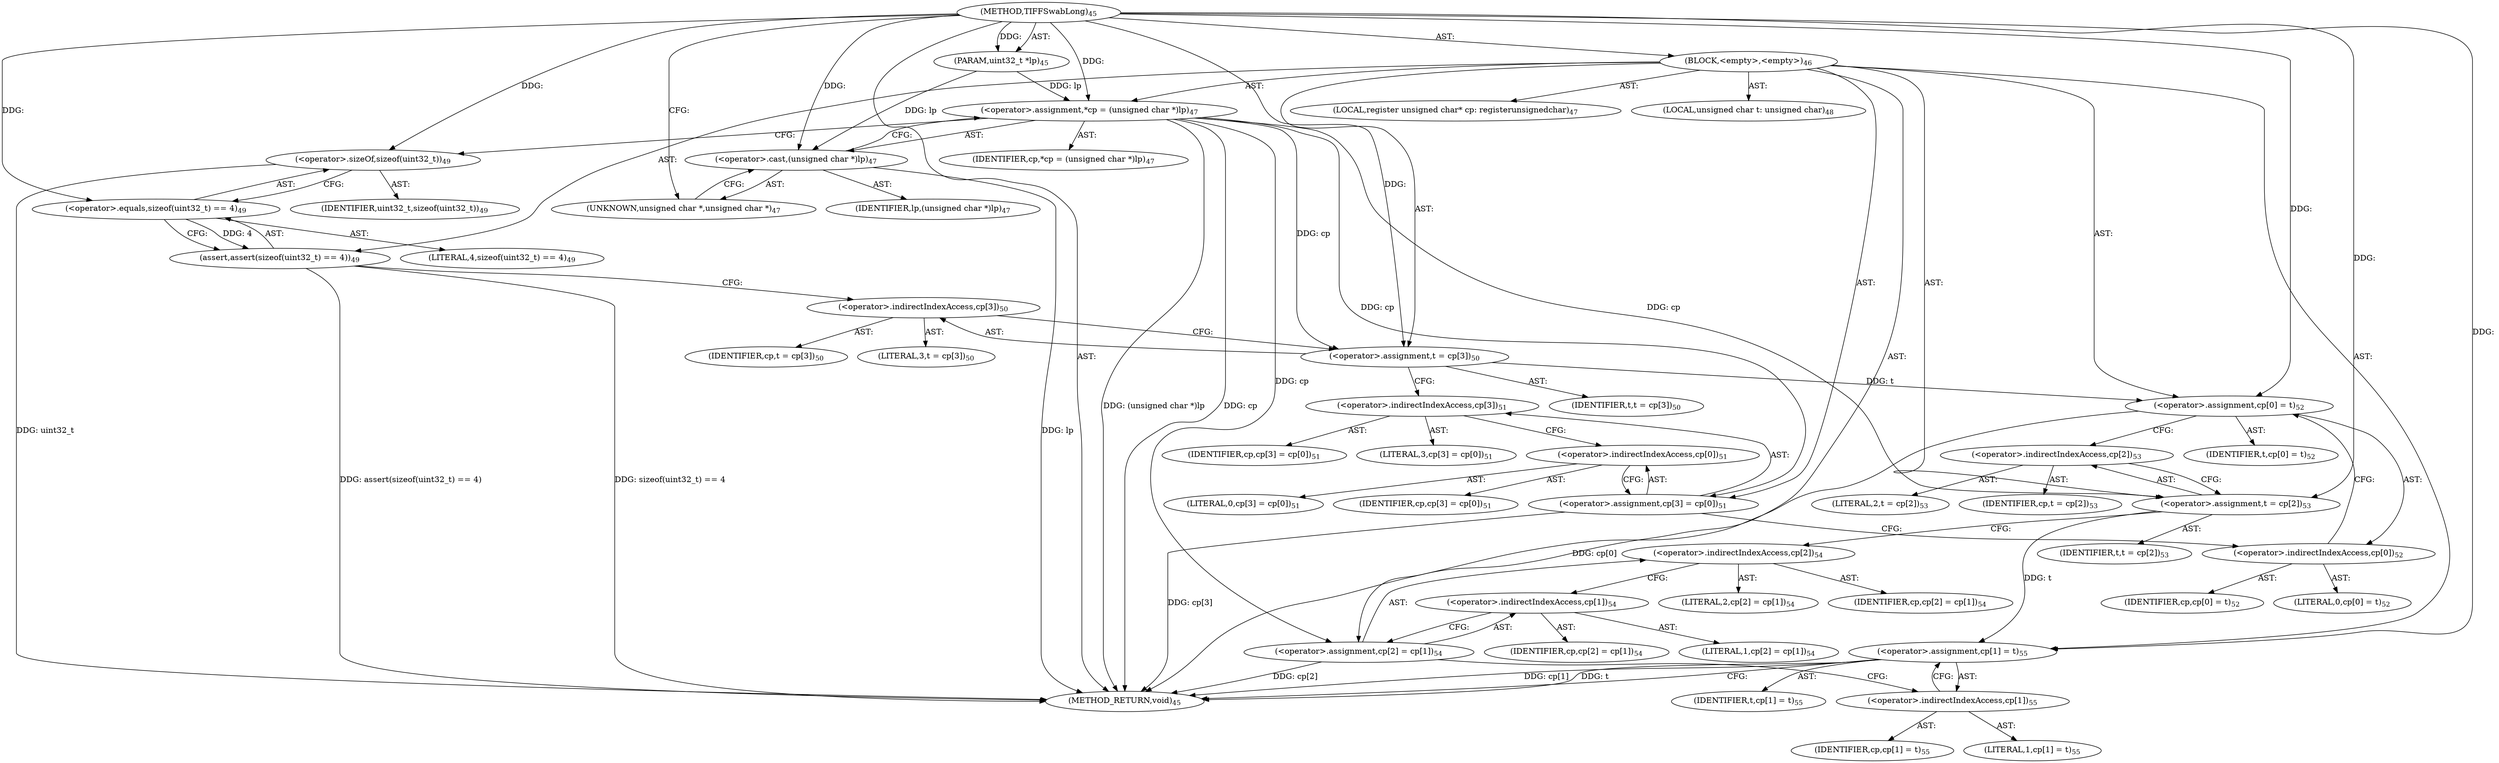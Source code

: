 digraph "TIFFSwabLong" {  
"34312" [label = <(METHOD,TIFFSwabLong)<SUB>45</SUB>> ]
"34313" [label = <(PARAM,uint32_t *lp)<SUB>45</SUB>> ]
"34314" [label = <(BLOCK,&lt;empty&gt;,&lt;empty&gt;)<SUB>46</SUB>> ]
"34315" [label = <(LOCAL,register unsigned char* cp: registerunsignedchar)<SUB>47</SUB>> ]
"34316" [label = <(&lt;operator&gt;.assignment,*cp = (unsigned char *)lp)<SUB>47</SUB>> ]
"34317" [label = <(IDENTIFIER,cp,*cp = (unsigned char *)lp)<SUB>47</SUB>> ]
"34318" [label = <(&lt;operator&gt;.cast,(unsigned char *)lp)<SUB>47</SUB>> ]
"34319" [label = <(UNKNOWN,unsigned char *,unsigned char *)<SUB>47</SUB>> ]
"34320" [label = <(IDENTIFIER,lp,(unsigned char *)lp)<SUB>47</SUB>> ]
"34321" [label = <(LOCAL,unsigned char t: unsigned char)<SUB>48</SUB>> ]
"34322" [label = <(assert,assert(sizeof(uint32_t) == 4))<SUB>49</SUB>> ]
"34323" [label = <(&lt;operator&gt;.equals,sizeof(uint32_t) == 4)<SUB>49</SUB>> ]
"34324" [label = <(&lt;operator&gt;.sizeOf,sizeof(uint32_t))<SUB>49</SUB>> ]
"34325" [label = <(IDENTIFIER,uint32_t,sizeof(uint32_t))<SUB>49</SUB>> ]
"34326" [label = <(LITERAL,4,sizeof(uint32_t) == 4)<SUB>49</SUB>> ]
"34327" [label = <(&lt;operator&gt;.assignment,t = cp[3])<SUB>50</SUB>> ]
"34328" [label = <(IDENTIFIER,t,t = cp[3])<SUB>50</SUB>> ]
"34329" [label = <(&lt;operator&gt;.indirectIndexAccess,cp[3])<SUB>50</SUB>> ]
"34330" [label = <(IDENTIFIER,cp,t = cp[3])<SUB>50</SUB>> ]
"34331" [label = <(LITERAL,3,t = cp[3])<SUB>50</SUB>> ]
"34332" [label = <(&lt;operator&gt;.assignment,cp[3] = cp[0])<SUB>51</SUB>> ]
"34333" [label = <(&lt;operator&gt;.indirectIndexAccess,cp[3])<SUB>51</SUB>> ]
"34334" [label = <(IDENTIFIER,cp,cp[3] = cp[0])<SUB>51</SUB>> ]
"34335" [label = <(LITERAL,3,cp[3] = cp[0])<SUB>51</SUB>> ]
"34336" [label = <(&lt;operator&gt;.indirectIndexAccess,cp[0])<SUB>51</SUB>> ]
"34337" [label = <(IDENTIFIER,cp,cp[3] = cp[0])<SUB>51</SUB>> ]
"34338" [label = <(LITERAL,0,cp[3] = cp[0])<SUB>51</SUB>> ]
"34339" [label = <(&lt;operator&gt;.assignment,cp[0] = t)<SUB>52</SUB>> ]
"34340" [label = <(&lt;operator&gt;.indirectIndexAccess,cp[0])<SUB>52</SUB>> ]
"34341" [label = <(IDENTIFIER,cp,cp[0] = t)<SUB>52</SUB>> ]
"34342" [label = <(LITERAL,0,cp[0] = t)<SUB>52</SUB>> ]
"34343" [label = <(IDENTIFIER,t,cp[0] = t)<SUB>52</SUB>> ]
"34344" [label = <(&lt;operator&gt;.assignment,t = cp[2])<SUB>53</SUB>> ]
"34345" [label = <(IDENTIFIER,t,t = cp[2])<SUB>53</SUB>> ]
"34346" [label = <(&lt;operator&gt;.indirectIndexAccess,cp[2])<SUB>53</SUB>> ]
"34347" [label = <(IDENTIFIER,cp,t = cp[2])<SUB>53</SUB>> ]
"34348" [label = <(LITERAL,2,t = cp[2])<SUB>53</SUB>> ]
"34349" [label = <(&lt;operator&gt;.assignment,cp[2] = cp[1])<SUB>54</SUB>> ]
"34350" [label = <(&lt;operator&gt;.indirectIndexAccess,cp[2])<SUB>54</SUB>> ]
"34351" [label = <(IDENTIFIER,cp,cp[2] = cp[1])<SUB>54</SUB>> ]
"34352" [label = <(LITERAL,2,cp[2] = cp[1])<SUB>54</SUB>> ]
"34353" [label = <(&lt;operator&gt;.indirectIndexAccess,cp[1])<SUB>54</SUB>> ]
"34354" [label = <(IDENTIFIER,cp,cp[2] = cp[1])<SUB>54</SUB>> ]
"34355" [label = <(LITERAL,1,cp[2] = cp[1])<SUB>54</SUB>> ]
"34356" [label = <(&lt;operator&gt;.assignment,cp[1] = t)<SUB>55</SUB>> ]
"34357" [label = <(&lt;operator&gt;.indirectIndexAccess,cp[1])<SUB>55</SUB>> ]
"34358" [label = <(IDENTIFIER,cp,cp[1] = t)<SUB>55</SUB>> ]
"34359" [label = <(LITERAL,1,cp[1] = t)<SUB>55</SUB>> ]
"34360" [label = <(IDENTIFIER,t,cp[1] = t)<SUB>55</SUB>> ]
"34361" [label = <(METHOD_RETURN,void)<SUB>45</SUB>> ]
  "34312" -> "34313"  [ label = "AST: "] 
  "34312" -> "34314"  [ label = "AST: "] 
  "34312" -> "34361"  [ label = "AST: "] 
  "34314" -> "34315"  [ label = "AST: "] 
  "34314" -> "34316"  [ label = "AST: "] 
  "34314" -> "34321"  [ label = "AST: "] 
  "34314" -> "34322"  [ label = "AST: "] 
  "34314" -> "34327"  [ label = "AST: "] 
  "34314" -> "34332"  [ label = "AST: "] 
  "34314" -> "34339"  [ label = "AST: "] 
  "34314" -> "34344"  [ label = "AST: "] 
  "34314" -> "34349"  [ label = "AST: "] 
  "34314" -> "34356"  [ label = "AST: "] 
  "34316" -> "34317"  [ label = "AST: "] 
  "34316" -> "34318"  [ label = "AST: "] 
  "34318" -> "34319"  [ label = "AST: "] 
  "34318" -> "34320"  [ label = "AST: "] 
  "34322" -> "34323"  [ label = "AST: "] 
  "34323" -> "34324"  [ label = "AST: "] 
  "34323" -> "34326"  [ label = "AST: "] 
  "34324" -> "34325"  [ label = "AST: "] 
  "34327" -> "34328"  [ label = "AST: "] 
  "34327" -> "34329"  [ label = "AST: "] 
  "34329" -> "34330"  [ label = "AST: "] 
  "34329" -> "34331"  [ label = "AST: "] 
  "34332" -> "34333"  [ label = "AST: "] 
  "34332" -> "34336"  [ label = "AST: "] 
  "34333" -> "34334"  [ label = "AST: "] 
  "34333" -> "34335"  [ label = "AST: "] 
  "34336" -> "34337"  [ label = "AST: "] 
  "34336" -> "34338"  [ label = "AST: "] 
  "34339" -> "34340"  [ label = "AST: "] 
  "34339" -> "34343"  [ label = "AST: "] 
  "34340" -> "34341"  [ label = "AST: "] 
  "34340" -> "34342"  [ label = "AST: "] 
  "34344" -> "34345"  [ label = "AST: "] 
  "34344" -> "34346"  [ label = "AST: "] 
  "34346" -> "34347"  [ label = "AST: "] 
  "34346" -> "34348"  [ label = "AST: "] 
  "34349" -> "34350"  [ label = "AST: "] 
  "34349" -> "34353"  [ label = "AST: "] 
  "34350" -> "34351"  [ label = "AST: "] 
  "34350" -> "34352"  [ label = "AST: "] 
  "34353" -> "34354"  [ label = "AST: "] 
  "34353" -> "34355"  [ label = "AST: "] 
  "34356" -> "34357"  [ label = "AST: "] 
  "34356" -> "34360"  [ label = "AST: "] 
  "34357" -> "34358"  [ label = "AST: "] 
  "34357" -> "34359"  [ label = "AST: "] 
  "34316" -> "34324"  [ label = "CFG: "] 
  "34322" -> "34329"  [ label = "CFG: "] 
  "34327" -> "34333"  [ label = "CFG: "] 
  "34332" -> "34340"  [ label = "CFG: "] 
  "34339" -> "34346"  [ label = "CFG: "] 
  "34344" -> "34350"  [ label = "CFG: "] 
  "34349" -> "34357"  [ label = "CFG: "] 
  "34356" -> "34361"  [ label = "CFG: "] 
  "34318" -> "34316"  [ label = "CFG: "] 
  "34323" -> "34322"  [ label = "CFG: "] 
  "34329" -> "34327"  [ label = "CFG: "] 
  "34333" -> "34336"  [ label = "CFG: "] 
  "34336" -> "34332"  [ label = "CFG: "] 
  "34340" -> "34339"  [ label = "CFG: "] 
  "34346" -> "34344"  [ label = "CFG: "] 
  "34350" -> "34353"  [ label = "CFG: "] 
  "34353" -> "34349"  [ label = "CFG: "] 
  "34357" -> "34356"  [ label = "CFG: "] 
  "34319" -> "34318"  [ label = "CFG: "] 
  "34324" -> "34323"  [ label = "CFG: "] 
  "34312" -> "34319"  [ label = "CFG: "] 
  "34316" -> "34361"  [ label = "DDG: cp"] 
  "34318" -> "34361"  [ label = "DDG: lp"] 
  "34316" -> "34361"  [ label = "DDG: (unsigned char *)lp"] 
  "34322" -> "34361"  [ label = "DDG: sizeof(uint32_t) == 4"] 
  "34322" -> "34361"  [ label = "DDG: assert(sizeof(uint32_t) == 4)"] 
  "34332" -> "34361"  [ label = "DDG: cp[3]"] 
  "34339" -> "34361"  [ label = "DDG: cp[0]"] 
  "34349" -> "34361"  [ label = "DDG: cp[2]"] 
  "34356" -> "34361"  [ label = "DDG: cp[1]"] 
  "34356" -> "34361"  [ label = "DDG: t"] 
  "34324" -> "34361"  [ label = "DDG: uint32_t"] 
  "34312" -> "34313"  [ label = "DDG: "] 
  "34313" -> "34316"  [ label = "DDG: lp"] 
  "34312" -> "34316"  [ label = "DDG: "] 
  "34316" -> "34327"  [ label = "DDG: cp"] 
  "34316" -> "34332"  [ label = "DDG: cp"] 
  "34327" -> "34339"  [ label = "DDG: t"] 
  "34312" -> "34339"  [ label = "DDG: "] 
  "34316" -> "34344"  [ label = "DDG: cp"] 
  "34316" -> "34349"  [ label = "DDG: cp"] 
  "34344" -> "34356"  [ label = "DDG: t"] 
  "34312" -> "34356"  [ label = "DDG: "] 
  "34323" -> "34322"  [ label = "DDG: 4"] 
  "34312" -> "34327"  [ label = "DDG: "] 
  "34312" -> "34344"  [ label = "DDG: "] 
  "34313" -> "34318"  [ label = "DDG: lp"] 
  "34312" -> "34318"  [ label = "DDG: "] 
  "34312" -> "34323"  [ label = "DDG: "] 
  "34312" -> "34324"  [ label = "DDG: "] 
}
